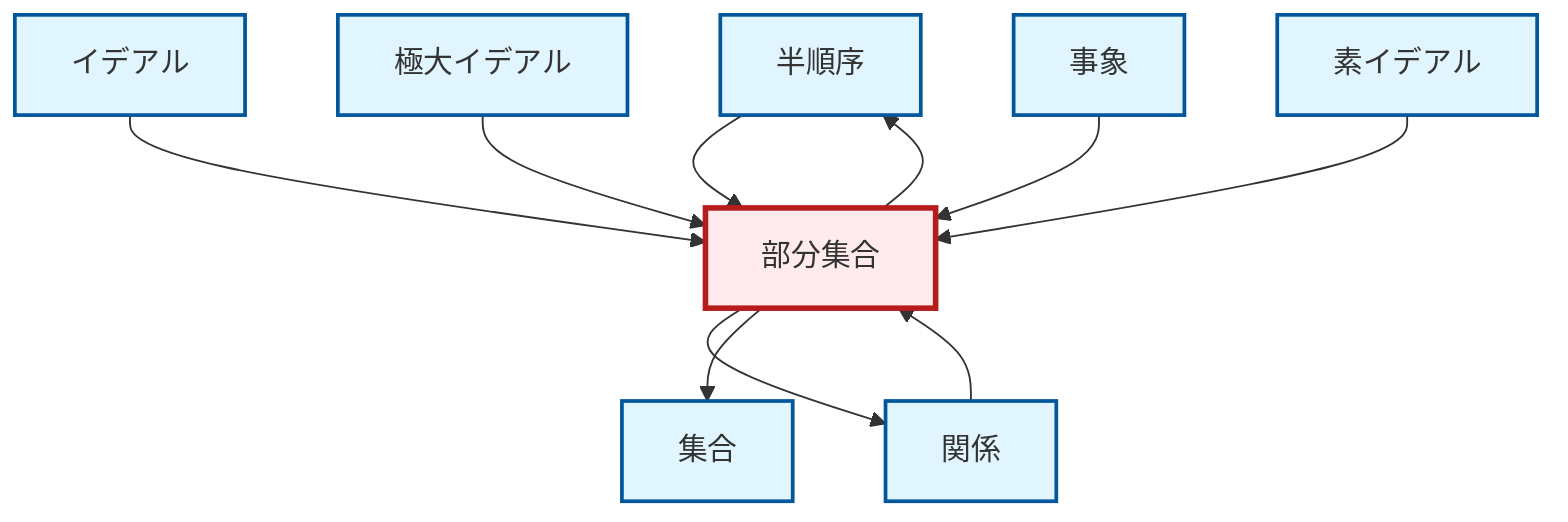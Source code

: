 graph TD
    classDef definition fill:#e1f5fe,stroke:#01579b,stroke-width:2px
    classDef theorem fill:#f3e5f5,stroke:#4a148c,stroke-width:2px
    classDef axiom fill:#fff3e0,stroke:#e65100,stroke-width:2px
    classDef example fill:#e8f5e9,stroke:#1b5e20,stroke-width:2px
    classDef current fill:#ffebee,stroke:#b71c1c,stroke-width:3px
    def-partial-order["半順序"]:::definition
    def-ideal["イデアル"]:::definition
    def-set["集合"]:::definition
    def-relation["関係"]:::definition
    def-prime-ideal["素イデアル"]:::definition
    def-maximal-ideal["極大イデアル"]:::definition
    def-subset["部分集合"]:::definition
    def-event["事象"]:::definition
    def-partial-order --> def-subset
    def-relation --> def-subset
    def-ideal --> def-subset
    def-maximal-ideal --> def-subset
    def-subset --> def-partial-order
    def-event --> def-subset
    def-subset --> def-relation
    def-prime-ideal --> def-subset
    def-subset --> def-set
    class def-subset current